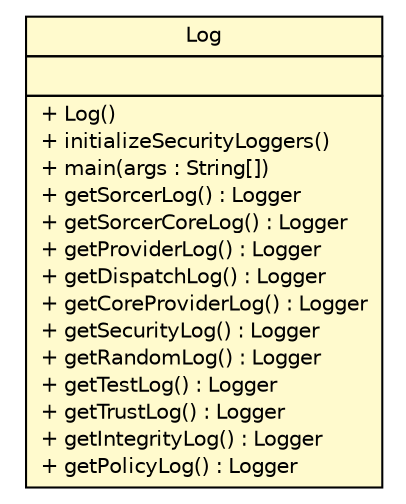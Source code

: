 #!/usr/local/bin/dot
#
# Class diagram 
# Generated by UMLGraph version R5_6 (http://www.umlgraph.org/)
#

digraph G {
	edge [fontname="Helvetica",fontsize=10,labelfontname="Helvetica",labelfontsize=10];
	node [fontname="Helvetica",fontsize=10,shape=plaintext];
	nodesep=0.25;
	ranksep=0.5;
	// sorcer.util.Log
	c191887 [label=<<table title="sorcer.util.Log" border="0" cellborder="1" cellspacing="0" cellpadding="2" port="p" bgcolor="lemonChiffon" href="./Log.html">
		<tr><td><table border="0" cellspacing="0" cellpadding="1">
<tr><td align="center" balign="center"> Log </td></tr>
		</table></td></tr>
		<tr><td><table border="0" cellspacing="0" cellpadding="1">
<tr><td align="left" balign="left">  </td></tr>
		</table></td></tr>
		<tr><td><table border="0" cellspacing="0" cellpadding="1">
<tr><td align="left" balign="left"> + Log() </td></tr>
<tr><td align="left" balign="left"> + initializeSecurityLoggers() </td></tr>
<tr><td align="left" balign="left"> + main(args : String[]) </td></tr>
<tr><td align="left" balign="left"> + getSorcerLog() : Logger </td></tr>
<tr><td align="left" balign="left"> + getSorcerCoreLog() : Logger </td></tr>
<tr><td align="left" balign="left"> + getProviderLog() : Logger </td></tr>
<tr><td align="left" balign="left"> + getDispatchLog() : Logger </td></tr>
<tr><td align="left" balign="left"> + getCoreProviderLog() : Logger </td></tr>
<tr><td align="left" balign="left"> + getSecurityLog() : Logger </td></tr>
<tr><td align="left" balign="left"> + getRandomLog() : Logger </td></tr>
<tr><td align="left" balign="left"> + getTestLog() : Logger </td></tr>
<tr><td align="left" balign="left"> + getTrustLog() : Logger </td></tr>
<tr><td align="left" balign="left"> + getIntegrityLog() : Logger </td></tr>
<tr><td align="left" balign="left"> + getPolicyLog() : Logger </td></tr>
		</table></td></tr>
		</table>>, URL="./Log.html", fontname="Helvetica", fontcolor="black", fontsize=10.0];
}

